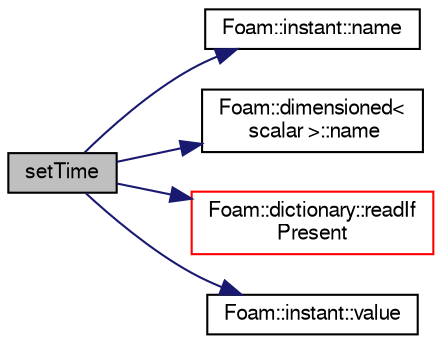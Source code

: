 digraph "setTime"
{
  bgcolor="transparent";
  edge [fontname="FreeSans",fontsize="10",labelfontname="FreeSans",labelfontsize="10"];
  node [fontname="FreeSans",fontsize="10",shape=record];
  rankdir="LR";
  Node32154 [label="setTime",height=0.2,width=0.4,color="black", fillcolor="grey75", style="filled", fontcolor="black"];
  Node32154 -> Node32155 [color="midnightblue",fontsize="10",style="solid",fontname="FreeSans"];
  Node32155 [label="Foam::instant::name",height=0.2,width=0.4,color="black",URL="$a26338.html#acc80e00a8ac919288fb55bd14cc88bf6",tooltip="Name (const access) "];
  Node32154 -> Node32156 [color="midnightblue",fontsize="10",style="solid",fontname="FreeSans"];
  Node32156 [label="Foam::dimensioned\<\l scalar \>::name",height=0.2,width=0.4,color="black",URL="$a26366.html#ade4113569ef0db70665fded275a5e38e",tooltip="Return const reference to name. "];
  Node32154 -> Node32157 [color="midnightblue",fontsize="10",style="solid",fontname="FreeSans"];
  Node32157 [label="Foam::dictionary::readIf\lPresent",height=0.2,width=0.4,color="red",URL="$a26014.html#ad4bd008e6ee208313f2c3a963ee1170d",tooltip="Find an entry if present, and assign to T. "];
  Node32154 -> Node32161 [color="midnightblue",fontsize="10",style="solid",fontname="FreeSans"];
  Node32161 [label="Foam::instant::value",height=0.2,width=0.4,color="black",URL="$a26338.html#a6aa9f99925da07d8bb874f46b238148f",tooltip="Value (const access) "];
}
